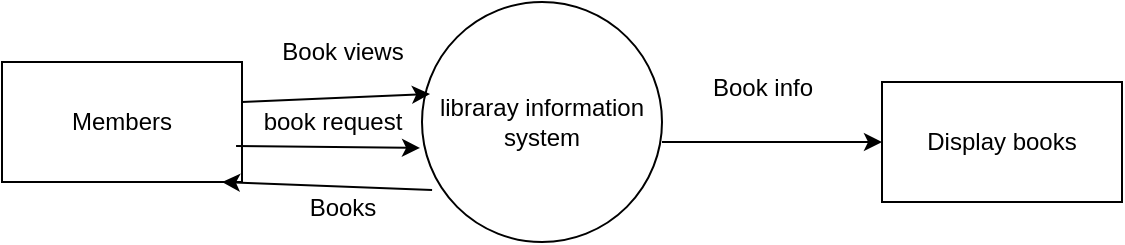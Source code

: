 <mxfile version="21.6.2" type="github">
  <diagram id="R2lEEEUBdFMjLlhIrx00" name="Page-1">
    <mxGraphModel dx="880" dy="393" grid="1" gridSize="10" guides="1" tooltips="1" connect="1" arrows="1" fold="1" page="1" pageScale="1" pageWidth="850" pageHeight="1100" math="0" shadow="0" extFonts="Permanent Marker^https://fonts.googleapis.com/css?family=Permanent+Marker">
      <root>
        <mxCell id="0" />
        <mxCell id="1" parent="0" />
        <mxCell id="n0tMBdhJ6xTZchtQv0El-1" value="Members" style="rounded=0;whiteSpace=wrap;html=1;" vertex="1" parent="1">
          <mxGeometry x="60" y="100" width="120" height="60" as="geometry" />
        </mxCell>
        <mxCell id="n0tMBdhJ6xTZchtQv0El-2" value="" style="endArrow=classic;html=1;rounded=0;entryX=0.989;entryY=0.933;entryDx=0;entryDy=0;entryPerimeter=0;exitX=-0.033;exitY=0.9;exitDx=0;exitDy=0;exitPerimeter=0;" edge="1" parent="1" source="n0tMBdhJ6xTZchtQv0El-8" target="n0tMBdhJ6xTZchtQv0El-8">
          <mxGeometry width="50" height="50" relative="1" as="geometry">
            <mxPoint x="180" y="150" as="sourcePoint" />
            <mxPoint x="270" y="150" as="targetPoint" />
          </mxGeometry>
        </mxCell>
        <mxCell id="n0tMBdhJ6xTZchtQv0El-3" value="libraray information system" style="ellipse;whiteSpace=wrap;html=1;aspect=fixed;" vertex="1" parent="1">
          <mxGeometry x="270" y="70" width="120" height="120" as="geometry" />
        </mxCell>
        <mxCell id="n0tMBdhJ6xTZchtQv0El-4" value="" style="endArrow=classic;html=1;rounded=0;entryX=1.05;entryY=1.2;entryDx=0;entryDy=0;entryPerimeter=0;" edge="1" parent="1" target="n0tMBdhJ6xTZchtQv0El-5">
          <mxGeometry width="50" height="50" relative="1" as="geometry">
            <mxPoint x="180" y="120" as="sourcePoint" />
            <mxPoint x="230" y="70" as="targetPoint" />
          </mxGeometry>
        </mxCell>
        <mxCell id="n0tMBdhJ6xTZchtQv0El-5" value="Book views" style="text;html=1;align=center;verticalAlign=middle;resizable=0;points=[];autosize=1;strokeColor=none;fillColor=none;" vertex="1" parent="1">
          <mxGeometry x="190" y="80" width="80" height="30" as="geometry" />
        </mxCell>
        <mxCell id="n0tMBdhJ6xTZchtQv0El-8" value="book request" style="text;html=1;align=center;verticalAlign=middle;resizable=0;points=[];autosize=1;strokeColor=none;fillColor=none;" vertex="1" parent="1">
          <mxGeometry x="180" y="115" width="90" height="30" as="geometry" />
        </mxCell>
        <mxCell id="n0tMBdhJ6xTZchtQv0El-9" value="" style="endArrow=classic;html=1;rounded=0;" edge="1" parent="1">
          <mxGeometry width="50" height="50" relative="1" as="geometry">
            <mxPoint x="390" y="140" as="sourcePoint" />
            <mxPoint x="500" y="140" as="targetPoint" />
          </mxGeometry>
        </mxCell>
        <mxCell id="n0tMBdhJ6xTZchtQv0El-10" value="Book info" style="text;html=1;align=center;verticalAlign=middle;resizable=0;points=[];autosize=1;strokeColor=none;fillColor=none;" vertex="1" parent="1">
          <mxGeometry x="405" y="98" width="70" height="30" as="geometry" />
        </mxCell>
        <mxCell id="n0tMBdhJ6xTZchtQv0El-11" value="Display books" style="rounded=0;whiteSpace=wrap;html=1;" vertex="1" parent="1">
          <mxGeometry x="500" y="110" width="120" height="60" as="geometry" />
        </mxCell>
        <mxCell id="n0tMBdhJ6xTZchtQv0El-15" value="" style="endArrow=classic;html=1;rounded=0;exitX=0.042;exitY=0.783;exitDx=0;exitDy=0;exitPerimeter=0;" edge="1" parent="1" source="n0tMBdhJ6xTZchtQv0El-3">
          <mxGeometry width="50" height="50" relative="1" as="geometry">
            <mxPoint x="270" y="170" as="sourcePoint" />
            <mxPoint x="170" y="160" as="targetPoint" />
          </mxGeometry>
        </mxCell>
        <mxCell id="n0tMBdhJ6xTZchtQv0El-18" value="Books" style="text;html=1;align=center;verticalAlign=middle;resizable=0;points=[];autosize=1;strokeColor=none;fillColor=none;" vertex="1" parent="1">
          <mxGeometry x="200" y="158" width="60" height="30" as="geometry" />
        </mxCell>
      </root>
    </mxGraphModel>
  </diagram>
</mxfile>
